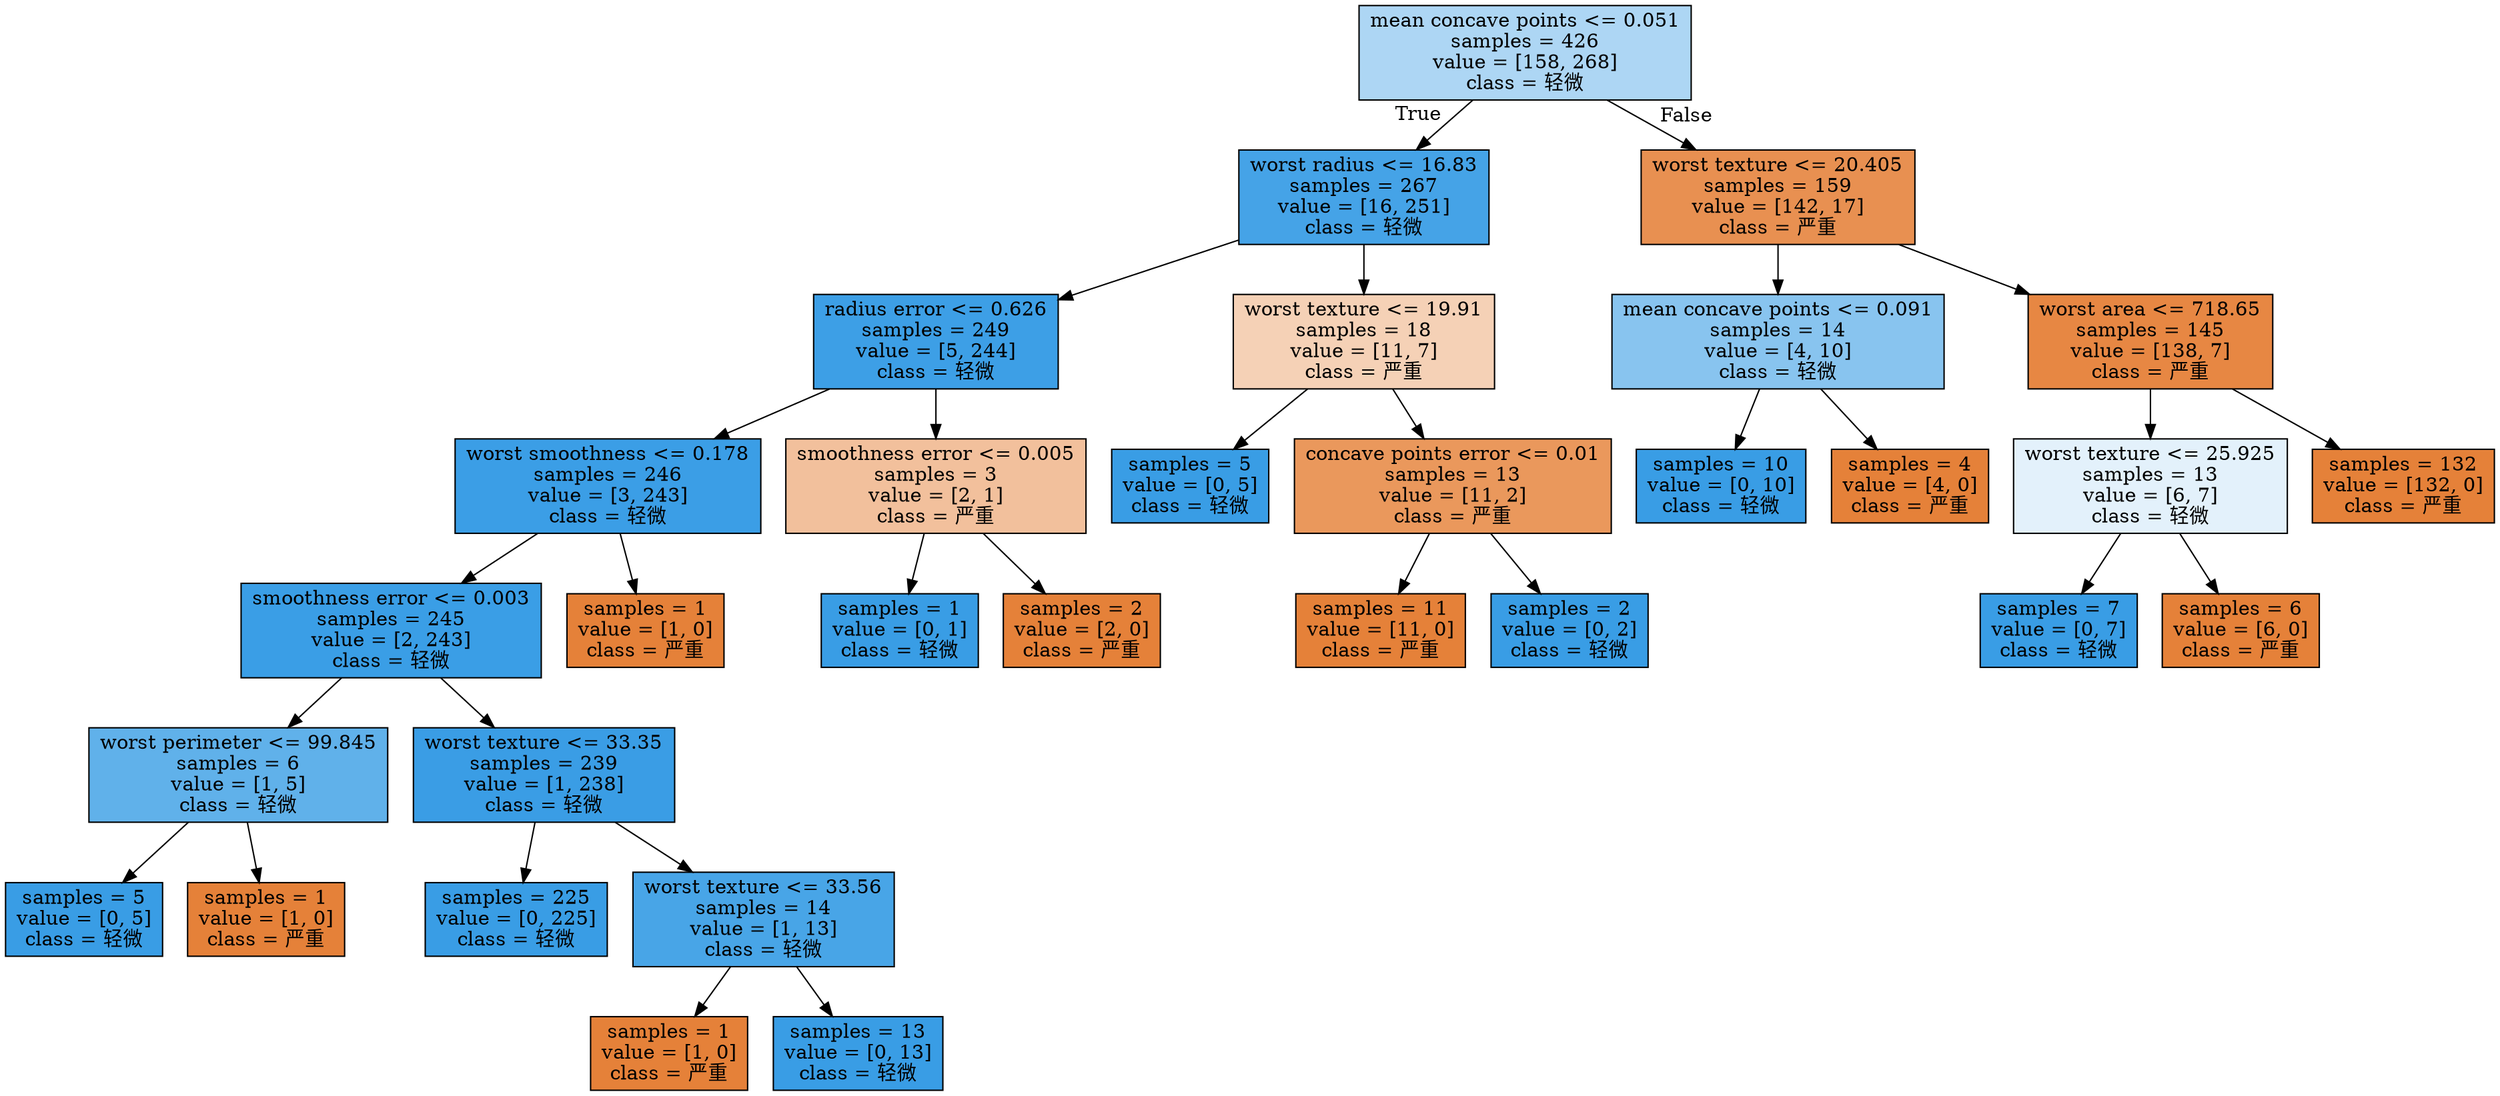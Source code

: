 digraph Tree {
node [shape=box, style="filled", color="black"] ;
0 [label="mean concave points <= 0.051\nsamples = 426\nvalue = [158, 268]\nclass = 轻微", fillcolor="#399de569"] ;
1 [label="worst radius <= 16.83\nsamples = 267\nvalue = [16, 251]\nclass = 轻微", fillcolor="#399de5ef"] ;
0 -> 1 [labeldistance=2.5, labelangle=45, headlabel="True"] ;
2 [label="radius error <= 0.626\nsamples = 249\nvalue = [5, 244]\nclass = 轻微", fillcolor="#399de5fa"] ;
1 -> 2 ;
3 [label="worst smoothness <= 0.178\nsamples = 246\nvalue = [3, 243]\nclass = 轻微", fillcolor="#399de5fc"] ;
2 -> 3 ;
4 [label="smoothness error <= 0.003\nsamples = 245\nvalue = [2, 243]\nclass = 轻微", fillcolor="#399de5fd"] ;
3 -> 4 ;
5 [label="worst perimeter <= 99.845\nsamples = 6\nvalue = [1, 5]\nclass = 轻微", fillcolor="#399de5cc"] ;
4 -> 5 ;
6 [label="samples = 5\nvalue = [0, 5]\nclass = 轻微", fillcolor="#399de5ff"] ;
5 -> 6 ;
7 [label="samples = 1\nvalue = [1, 0]\nclass = 严重", fillcolor="#e58139ff"] ;
5 -> 7 ;
8 [label="worst texture <= 33.35\nsamples = 239\nvalue = [1, 238]\nclass = 轻微", fillcolor="#399de5fe"] ;
4 -> 8 ;
9 [label="samples = 225\nvalue = [0, 225]\nclass = 轻微", fillcolor="#399de5ff"] ;
8 -> 9 ;
10 [label="worst texture <= 33.56\nsamples = 14\nvalue = [1, 13]\nclass = 轻微", fillcolor="#399de5eb"] ;
8 -> 10 ;
11 [label="samples = 1\nvalue = [1, 0]\nclass = 严重", fillcolor="#e58139ff"] ;
10 -> 11 ;
12 [label="samples = 13\nvalue = [0, 13]\nclass = 轻微", fillcolor="#399de5ff"] ;
10 -> 12 ;
13 [label="samples = 1\nvalue = [1, 0]\nclass = 严重", fillcolor="#e58139ff"] ;
3 -> 13 ;
14 [label="smoothness error <= 0.005\nsamples = 3\nvalue = [2, 1]\nclass = 严重", fillcolor="#e581397f"] ;
2 -> 14 ;
15 [label="samples = 1\nvalue = [0, 1]\nclass = 轻微", fillcolor="#399de5ff"] ;
14 -> 15 ;
16 [label="samples = 2\nvalue = [2, 0]\nclass = 严重", fillcolor="#e58139ff"] ;
14 -> 16 ;
17 [label="worst texture <= 19.91\nsamples = 18\nvalue = [11, 7]\nclass = 严重", fillcolor="#e581395d"] ;
1 -> 17 ;
18 [label="samples = 5\nvalue = [0, 5]\nclass = 轻微", fillcolor="#399de5ff"] ;
17 -> 18 ;
19 [label="concave points error <= 0.01\nsamples = 13\nvalue = [11, 2]\nclass = 严重", fillcolor="#e58139d1"] ;
17 -> 19 ;
20 [label="samples = 11\nvalue = [11, 0]\nclass = 严重", fillcolor="#e58139ff"] ;
19 -> 20 ;
21 [label="samples = 2\nvalue = [0, 2]\nclass = 轻微", fillcolor="#399de5ff"] ;
19 -> 21 ;
22 [label="worst texture <= 20.405\nsamples = 159\nvalue = [142, 17]\nclass = 严重", fillcolor="#e58139e0"] ;
0 -> 22 [labeldistance=2.5, labelangle=-45, headlabel="False"] ;
23 [label="mean concave points <= 0.091\nsamples = 14\nvalue = [4, 10]\nclass = 轻微", fillcolor="#399de599"] ;
22 -> 23 ;
24 [label="samples = 10\nvalue = [0, 10]\nclass = 轻微", fillcolor="#399de5ff"] ;
23 -> 24 ;
25 [label="samples = 4\nvalue = [4, 0]\nclass = 严重", fillcolor="#e58139ff"] ;
23 -> 25 ;
26 [label="worst area <= 718.65\nsamples = 145\nvalue = [138, 7]\nclass = 严重", fillcolor="#e58139f2"] ;
22 -> 26 ;
27 [label="worst texture <= 25.925\nsamples = 13\nvalue = [6, 7]\nclass = 轻微", fillcolor="#399de524"] ;
26 -> 27 ;
28 [label="samples = 7\nvalue = [0, 7]\nclass = 轻微", fillcolor="#399de5ff"] ;
27 -> 28 ;
29 [label="samples = 6\nvalue = [6, 0]\nclass = 严重", fillcolor="#e58139ff"] ;
27 -> 29 ;
30 [label="samples = 132\nvalue = [132, 0]\nclass = 严重", fillcolor="#e58139ff"] ;
26 -> 30 ;
}